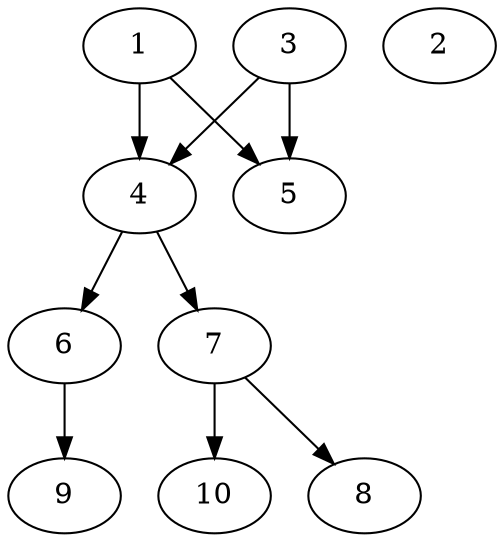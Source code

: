 // DAG automatically generated by daggen at Thu Oct  3 13:58:04 2019
// ./daggen --dot -n 10 --ccr 0.4 --fat 0.5 --regular 0.9 --density 0.5 --mindata 5242880 --maxdata 52428800 
digraph G {
  1 [size="92761600", alpha="0.03", expect_size="37104640"] 
  1 -> 4 [size ="37104640"]
  1 -> 5 [size ="37104640"]
  2 [size="117652480", alpha="0.04", expect_size="47060992"] 
  3 [size="46609920", alpha="0.06", expect_size="18643968"] 
  3 -> 4 [size ="18643968"]
  3 -> 5 [size ="18643968"]
  4 [size="100779520", alpha="0.16", expect_size="40311808"] 
  4 -> 6 [size ="40311808"]
  4 -> 7 [size ="40311808"]
  5 [size="81745920", alpha="0.06", expect_size="32698368"] 
  6 [size="35061760", alpha="0.16", expect_size="14024704"] 
  6 -> 9 [size ="14024704"]
  7 [size="101911040", alpha="0.11", expect_size="40764416"] 
  7 -> 8 [size ="40764416"]
  7 -> 10 [size ="40764416"]
  8 [size="120596480", alpha="0.10", expect_size="48238592"] 
  9 [size="95787520", alpha="0.18", expect_size="38315008"] 
  10 [size="90634240", alpha="0.02", expect_size="36253696"] 
}
